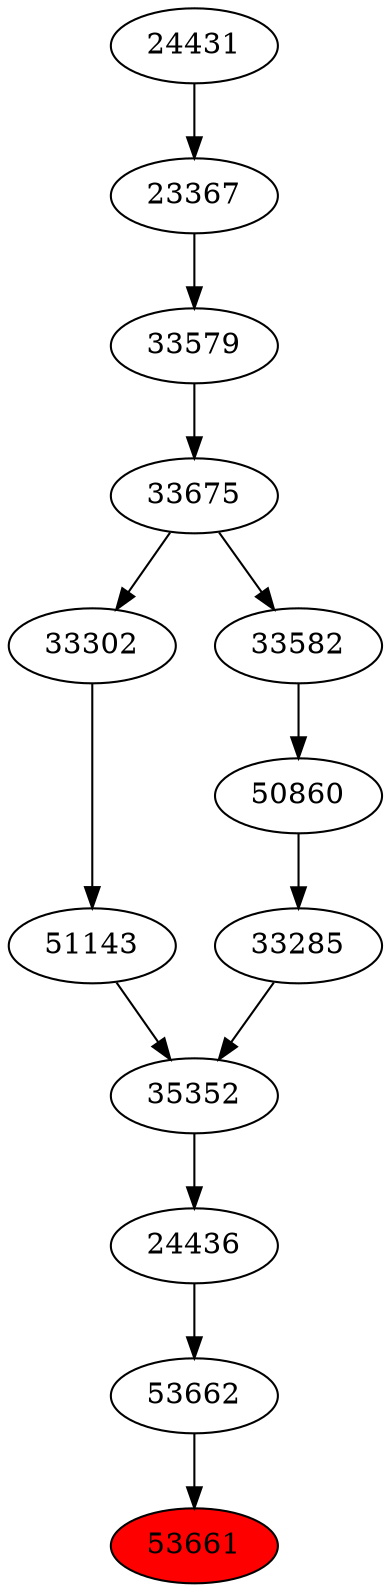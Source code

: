 strict digraph{ 
53661 [label="53661" fillcolor=red style=filled]
53662 -> 53661
53662 [label="53662"]
24436 -> 53662
24436 [label="24436"]
35352 -> 24436
35352 [label="35352"]
33285 -> 35352
51143 -> 35352
33285 [label="33285"]
50860 -> 33285
51143 [label="51143"]
33302 -> 51143
50860 [label="50860"]
33582 -> 50860
33302 [label="33302"]
33675 -> 33302
33582 [label="33582"]
33675 -> 33582
33675 [label="33675"]
33579 -> 33675
33579 [label="33579"]
23367 -> 33579
23367 [label="23367"]
24431 -> 23367
24431 [label="24431"]
}